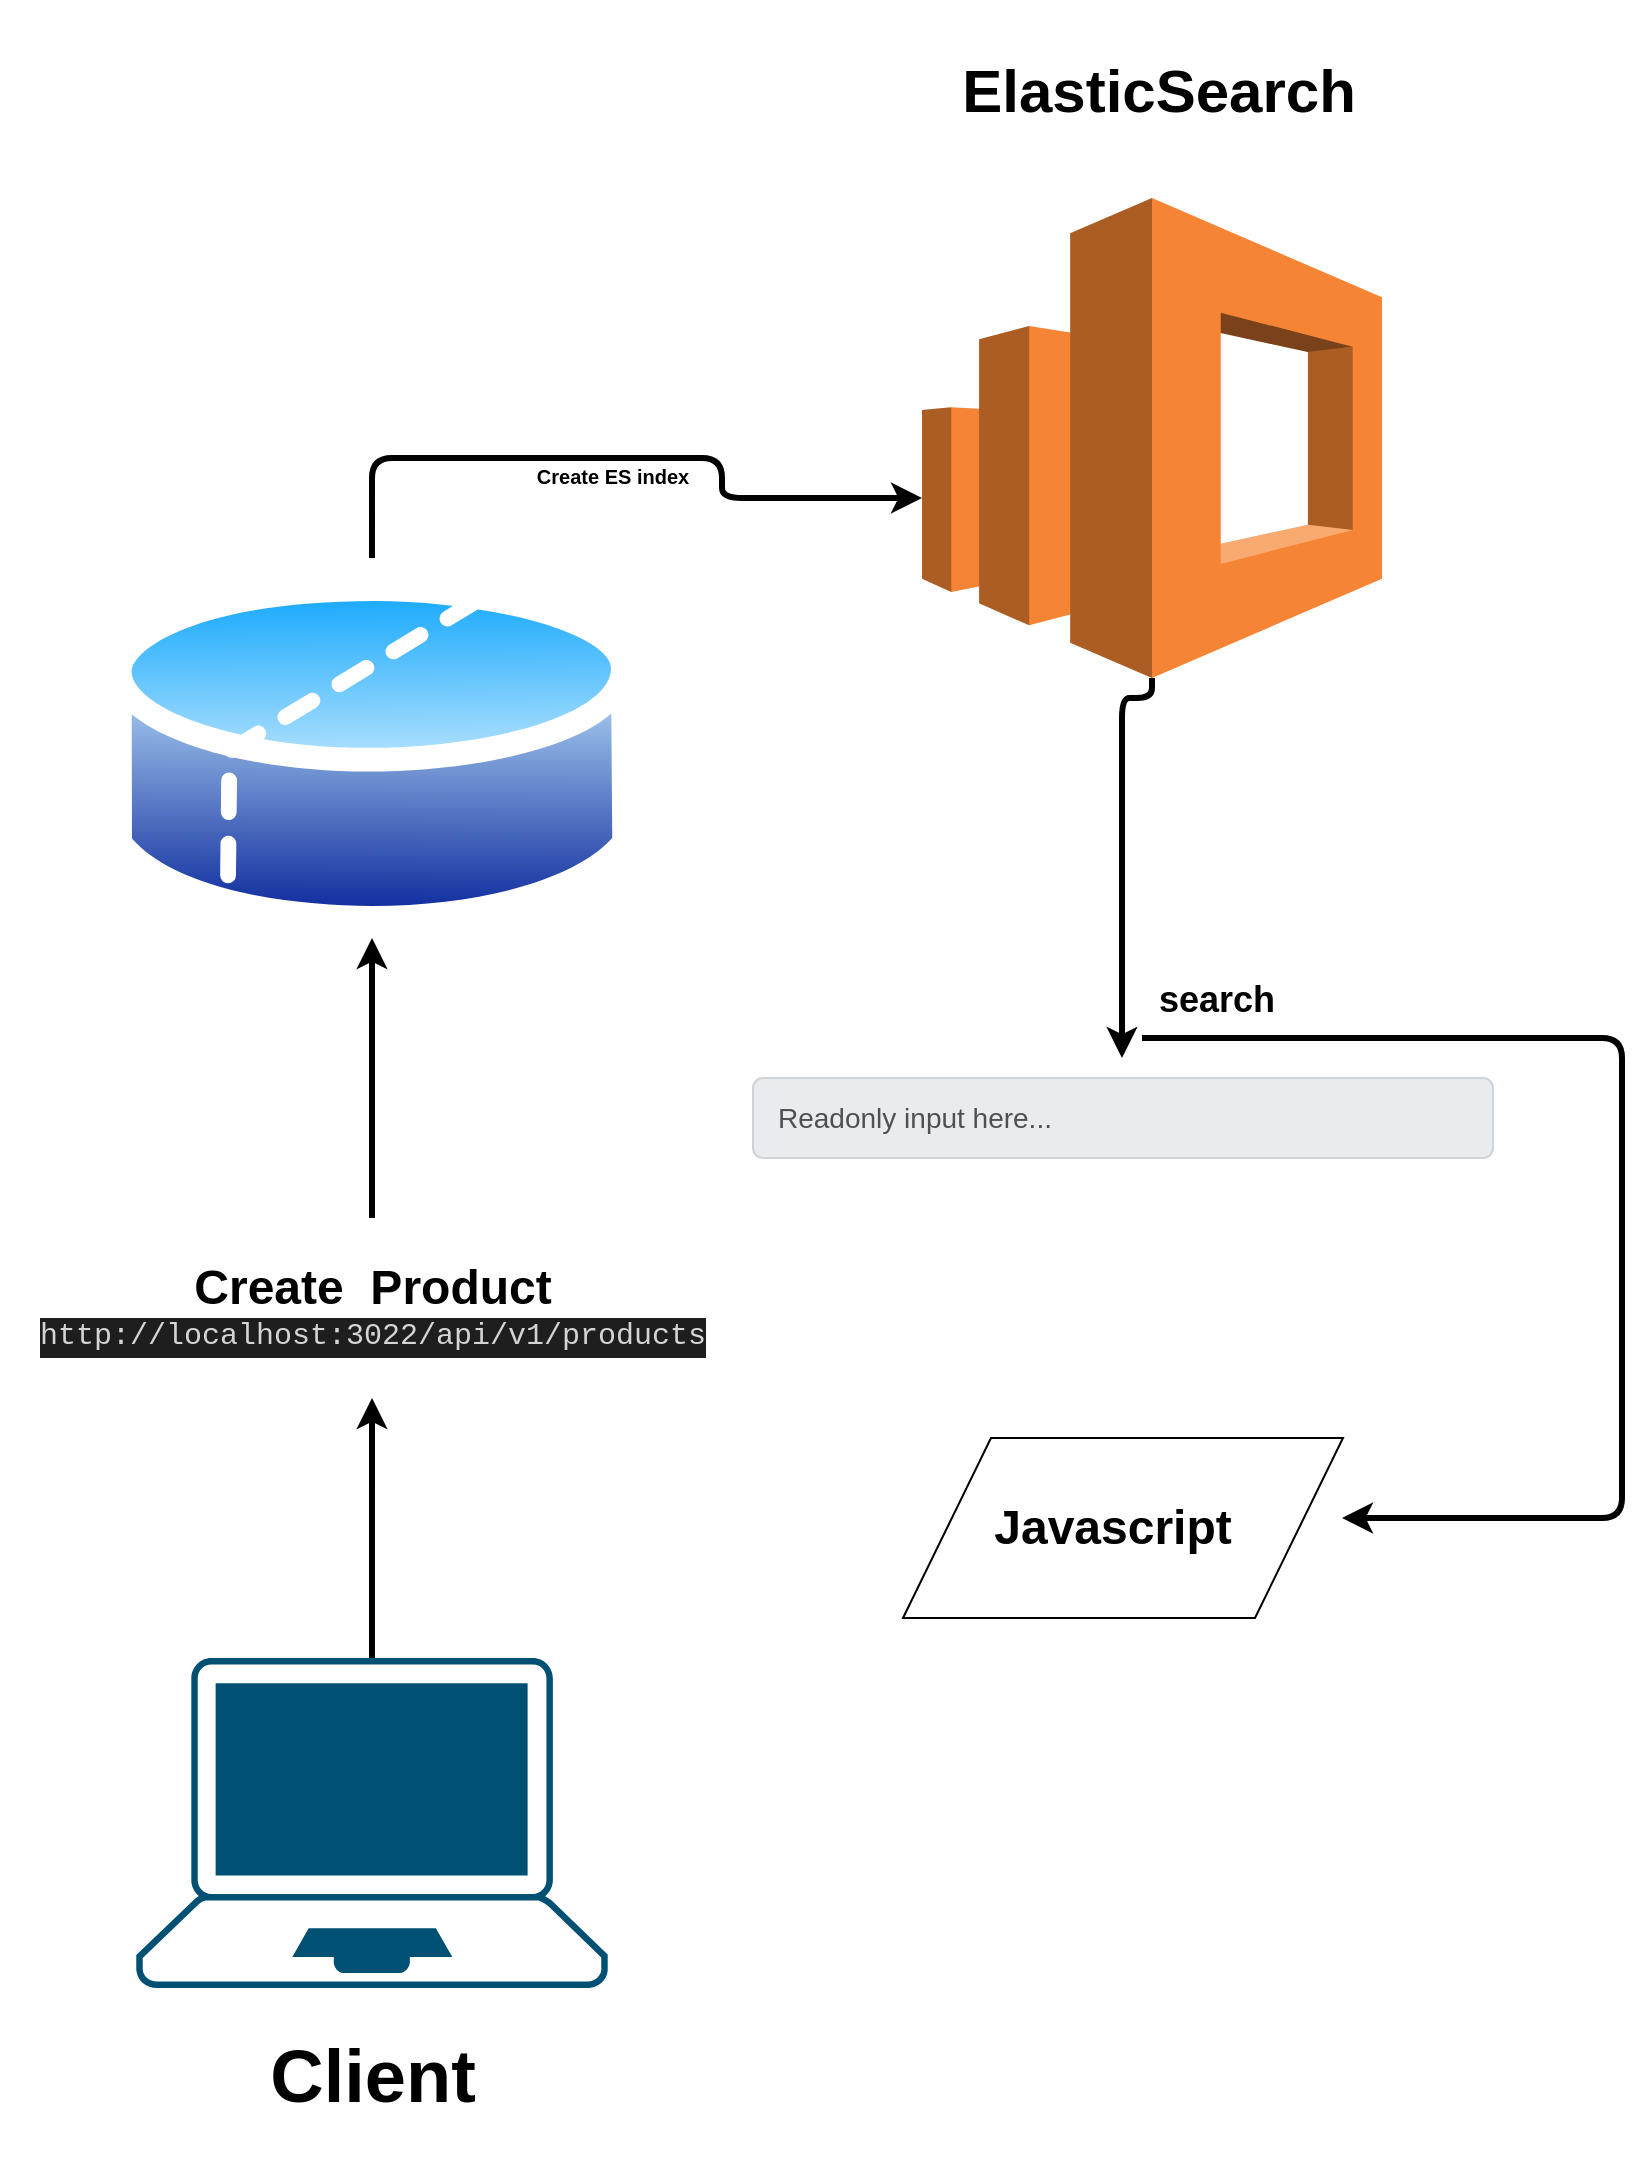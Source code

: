 <mxfile>
    <diagram id="dtXUM8zNh805I9Dc-Vtn" name="Page-1">
        <mxGraphModel dx="1289" dy="830" grid="0" gridSize="10" guides="1" tooltips="1" connect="1" arrows="1" fold="1" page="0" pageScale="1" pageWidth="850" pageHeight="1100" math="0" shadow="0">
            <root>
                <mxCell id="0"/>
                <mxCell id="1" parent="0"/>
                <mxCell id="2" value="" style="outlineConnect=0;dashed=0;verticalLabelPosition=bottom;verticalAlign=top;align=center;html=1;shape=mxgraph.aws3.elasticsearch_service;fillColor=#F58534;gradientColor=none;" vertex="1" parent="1">
                    <mxGeometry x="450" y="110" width="230" height="240" as="geometry"/>
                </mxCell>
                <mxCell id="4" value="Readonly input here..." style="html=1;shadow=0;dashed=0;shape=mxgraph.bootstrap.rrect;rSize=5;strokeColor=#CED4DA;strokeWidth=1;fillColor=#E9ECEF;fontColor=#505050;whiteSpace=wrap;align=left;verticalAlign=middle;spacingLeft=10;fontSize=14;" vertex="1" parent="1">
                    <mxGeometry x="365.5" y="550" width="370" height="40" as="geometry"/>
                </mxCell>
                <mxCell id="6" value="" style="shape=parallelogram;perimeter=parallelogramPerimeter;whiteSpace=wrap;html=1;dashed=0;" vertex="1" parent="1">
                    <mxGeometry x="440.5" y="730" width="220" height="90" as="geometry"/>
                </mxCell>
                <mxCell id="7" value="" style="edgeStyle=segmentEdgeStyle;endArrow=classic;html=1;exitX=0.5;exitY=1;exitDx=0;exitDy=0;exitPerimeter=0;strokeWidth=3;" edge="1" parent="1" source="2">
                    <mxGeometry width="50" height="50" relative="1" as="geometry">
                        <mxPoint x="500" y="460" as="sourcePoint"/>
                        <mxPoint x="550" y="540" as="targetPoint"/>
                        <Array as="points">
                            <mxPoint x="565" y="360"/>
                            <mxPoint x="550" y="360"/>
                        </Array>
                    </mxGeometry>
                </mxCell>
                <mxCell id="8" value="" style="edgeStyle=elbowEdgeStyle;elbow=horizontal;endArrow=classic;html=1;strokeWidth=3;" edge="1" parent="1">
                    <mxGeometry width="50" height="50" relative="1" as="geometry">
                        <mxPoint x="560" y="530" as="sourcePoint"/>
                        <mxPoint x="660" y="770" as="targetPoint"/>
                        <Array as="points">
                            <mxPoint x="800" y="720"/>
                        </Array>
                    </mxGeometry>
                </mxCell>
                <mxCell id="9" value="Javascript" style="text;strokeColor=none;fillColor=none;html=1;fontSize=24;fontStyle=1;verticalAlign=middle;align=center;" vertex="1" parent="1">
                    <mxGeometry x="490" y="755" width="110" height="40" as="geometry"/>
                </mxCell>
                <mxCell id="11" value="" style="aspect=fixed;perimeter=ellipsePerimeter;html=1;align=center;shadow=0;dashed=0;spacingTop=3;image;image=img/lib/active_directory/database_partition_2.svg;sketch=0;" vertex="1" parent="1">
                    <mxGeometry x="42.97" y="290" width="264.05" height="195.4" as="geometry"/>
                </mxCell>
                <mxCell id="13" value="&lt;font style=&quot;font-size: 29px&quot; color=&quot;#ffffff&quot;&gt;MongoDB&lt;/font&gt;" style="text;strokeColor=none;fillColor=none;html=1;fontSize=24;fontStyle=1;verticalAlign=middle;align=center;" vertex="1" parent="1">
                    <mxGeometry x="-11" y="245" width="160" height="40" as="geometry"/>
                </mxCell>
                <mxCell id="14" value="&lt;font style=&quot;font-size: 30px&quot;&gt;ElasticSearch&lt;/font&gt;" style="text;html=1;fontSize=24;fontStyle=1;verticalAlign=middle;align=center;sketch=0;" vertex="1" parent="1">
                    <mxGeometry x="408" y="11" width="320" height="90" as="geometry"/>
                </mxCell>
                <mxCell id="17" value="&lt;font style=&quot;font-size: 37px&quot;&gt;Client&lt;/font&gt;" style="text;strokeColor=none;fillColor=none;html=1;fontSize=24;fontStyle=1;verticalAlign=middle;align=center;sketch=0;" vertex="1" parent="1">
                    <mxGeometry x="90" y="1010" width="170" height="80" as="geometry"/>
                </mxCell>
                <mxCell id="19" value="" style="points=[[0.13,0.02,0],[0.5,0,0],[0.87,0.02,0],[0.885,0.4,0],[0.985,0.985,0],[0.5,1,0],[0.015,0.985,0],[0.115,0.4,0]];verticalLabelPosition=bottom;html=1;verticalAlign=top;aspect=fixed;align=center;pointerEvents=1;shape=mxgraph.cisco19.laptop;fillColor=#005073;strokeColor=none;sketch=0;" vertex="1" parent="1">
                    <mxGeometry x="57.14" y="840" width="235.71" height="165" as="geometry"/>
                </mxCell>
                <mxCell id="20" value="Create&amp;nbsp; Product&lt;br&gt;&lt;div style=&quot;color: rgb(212 , 212 , 212) ; background-color: rgb(30 , 30 , 30) ; font-family: &amp;#34;fira code&amp;#34; , &amp;#34;consolas&amp;#34; , &amp;#34;courier new&amp;#34; , monospace ; font-weight: normal ; font-size: 15px ; line-height: 20px&quot;&gt;http://localhost:3022/api/v1/products&lt;/div&gt;" style="text;strokeColor=none;fillColor=none;html=1;fontSize=24;fontStyle=1;verticalAlign=middle;align=center;sketch=0;" vertex="1" parent="1">
                    <mxGeometry y="620" width="350" height="90" as="geometry"/>
                </mxCell>
                <mxCell id="21" value="" style="edgeStyle=segmentEdgeStyle;endArrow=classic;html=1;exitX=0.5;exitY=0;exitDx=0;exitDy=0;strokeWidth=3;" edge="1" parent="1" source="11" target="2">
                    <mxGeometry width="50" height="50" relative="1" as="geometry">
                        <mxPoint x="390" y="820" as="sourcePoint"/>
                        <mxPoint x="400" y="180" as="targetPoint"/>
                        <Array as="points">
                            <mxPoint x="175" y="240"/>
                            <mxPoint x="350" y="240"/>
                            <mxPoint x="350" y="260"/>
                        </Array>
                    </mxGeometry>
                </mxCell>
                <mxCell id="22" value="" style="edgeStyle=elbowEdgeStyle;elbow=vertical;endArrow=classic;html=1;strokeWidth=3;exitX=0.5;exitY=0;exitDx=0;exitDy=0;exitPerimeter=0;entryX=0.5;entryY=1;entryDx=0;entryDy=0;" edge="1" parent="1" source="19" target="20">
                    <mxGeometry width="50" height="50" relative="1" as="geometry">
                        <mxPoint x="390" y="820" as="sourcePoint"/>
                        <mxPoint x="440" y="770" as="targetPoint"/>
                    </mxGeometry>
                </mxCell>
                <mxCell id="23" value="" style="edgeStyle=elbowEdgeStyle;elbow=vertical;endArrow=classic;html=1;strokeWidth=3;exitX=0.5;exitY=0;exitDx=0;exitDy=0;" edge="1" parent="1" source="20">
                    <mxGeometry width="50" height="50" relative="1" as="geometry">
                        <mxPoint x="390" y="820" as="sourcePoint"/>
                        <mxPoint x="175" y="480" as="targetPoint"/>
                    </mxGeometry>
                </mxCell>
                <mxCell id="24" value="&lt;font style=&quot;font-size: 10px&quot;&gt;Create ES index&lt;/font&gt;" style="text;strokeColor=none;fillColor=none;html=1;fontSize=24;fontStyle=1;verticalAlign=middle;align=center;sketch=0;" vertex="1" parent="1">
                    <mxGeometry x="231" y="232" width="128" height="26" as="geometry"/>
                </mxCell>
                <mxCell id="26" value="&lt;font style=&quot;font-size: 18px&quot;&gt;search&lt;/font&gt;" style="text;strokeColor=none;fillColor=none;html=1;fontSize=24;fontStyle=1;verticalAlign=middle;align=center;sketch=0;" vertex="1" parent="1">
                    <mxGeometry x="557" y="498" width="80" height="21" as="geometry"/>
                </mxCell>
            </root>
        </mxGraphModel>
    </diagram>
</mxfile>